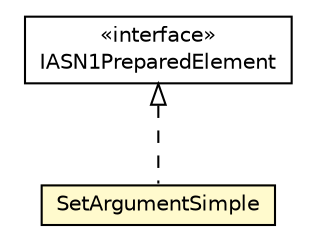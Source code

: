 #!/usr/local/bin/dot
#
# Class diagram 
# Generated by UMLGraph version R5_6-24-gf6e263 (http://www.umlgraph.org/)
#

digraph G {
	edge [fontname="Helvetica",fontsize=10,labelfontname="Helvetica",labelfontsize=10];
	node [fontname="Helvetica",fontsize=10,shape=plaintext];
	nodesep=0.25;
	ranksep=0.5;
	// org.universAAL.lddi.lib.ieeex73std.org.bn.coders.IASN1PreparedElement
	c7532529 [label=<<table title="org.universAAL.lddi.lib.ieeex73std.org.bn.coders.IASN1PreparedElement" border="0" cellborder="1" cellspacing="0" cellpadding="2" port="p" href="../../org/bn/coders/IASN1PreparedElement.html">
		<tr><td><table border="0" cellspacing="0" cellpadding="1">
<tr><td align="center" balign="center"> &#171;interface&#187; </td></tr>
<tr><td align="center" balign="center"> IASN1PreparedElement </td></tr>
		</table></td></tr>
		</table>>, URL="../../org/bn/coders/IASN1PreparedElement.html", fontname="Helvetica", fontcolor="black", fontsize=10.0];
	// org.universAAL.lddi.lib.ieeex73std.x73.p20601.SetArgumentSimple
	c7532601 [label=<<table title="org.universAAL.lddi.lib.ieeex73std.x73.p20601.SetArgumentSimple" border="0" cellborder="1" cellspacing="0" cellpadding="2" port="p" bgcolor="lemonChiffon" href="./SetArgumentSimple.html">
		<tr><td><table border="0" cellspacing="0" cellpadding="1">
<tr><td align="center" balign="center"> SetArgumentSimple </td></tr>
		</table></td></tr>
		</table>>, URL="./SetArgumentSimple.html", fontname="Helvetica", fontcolor="black", fontsize=10.0];
	//org.universAAL.lddi.lib.ieeex73std.x73.p20601.SetArgumentSimple implements org.universAAL.lddi.lib.ieeex73std.org.bn.coders.IASN1PreparedElement
	c7532529:p -> c7532601:p [dir=back,arrowtail=empty,style=dashed];
}

